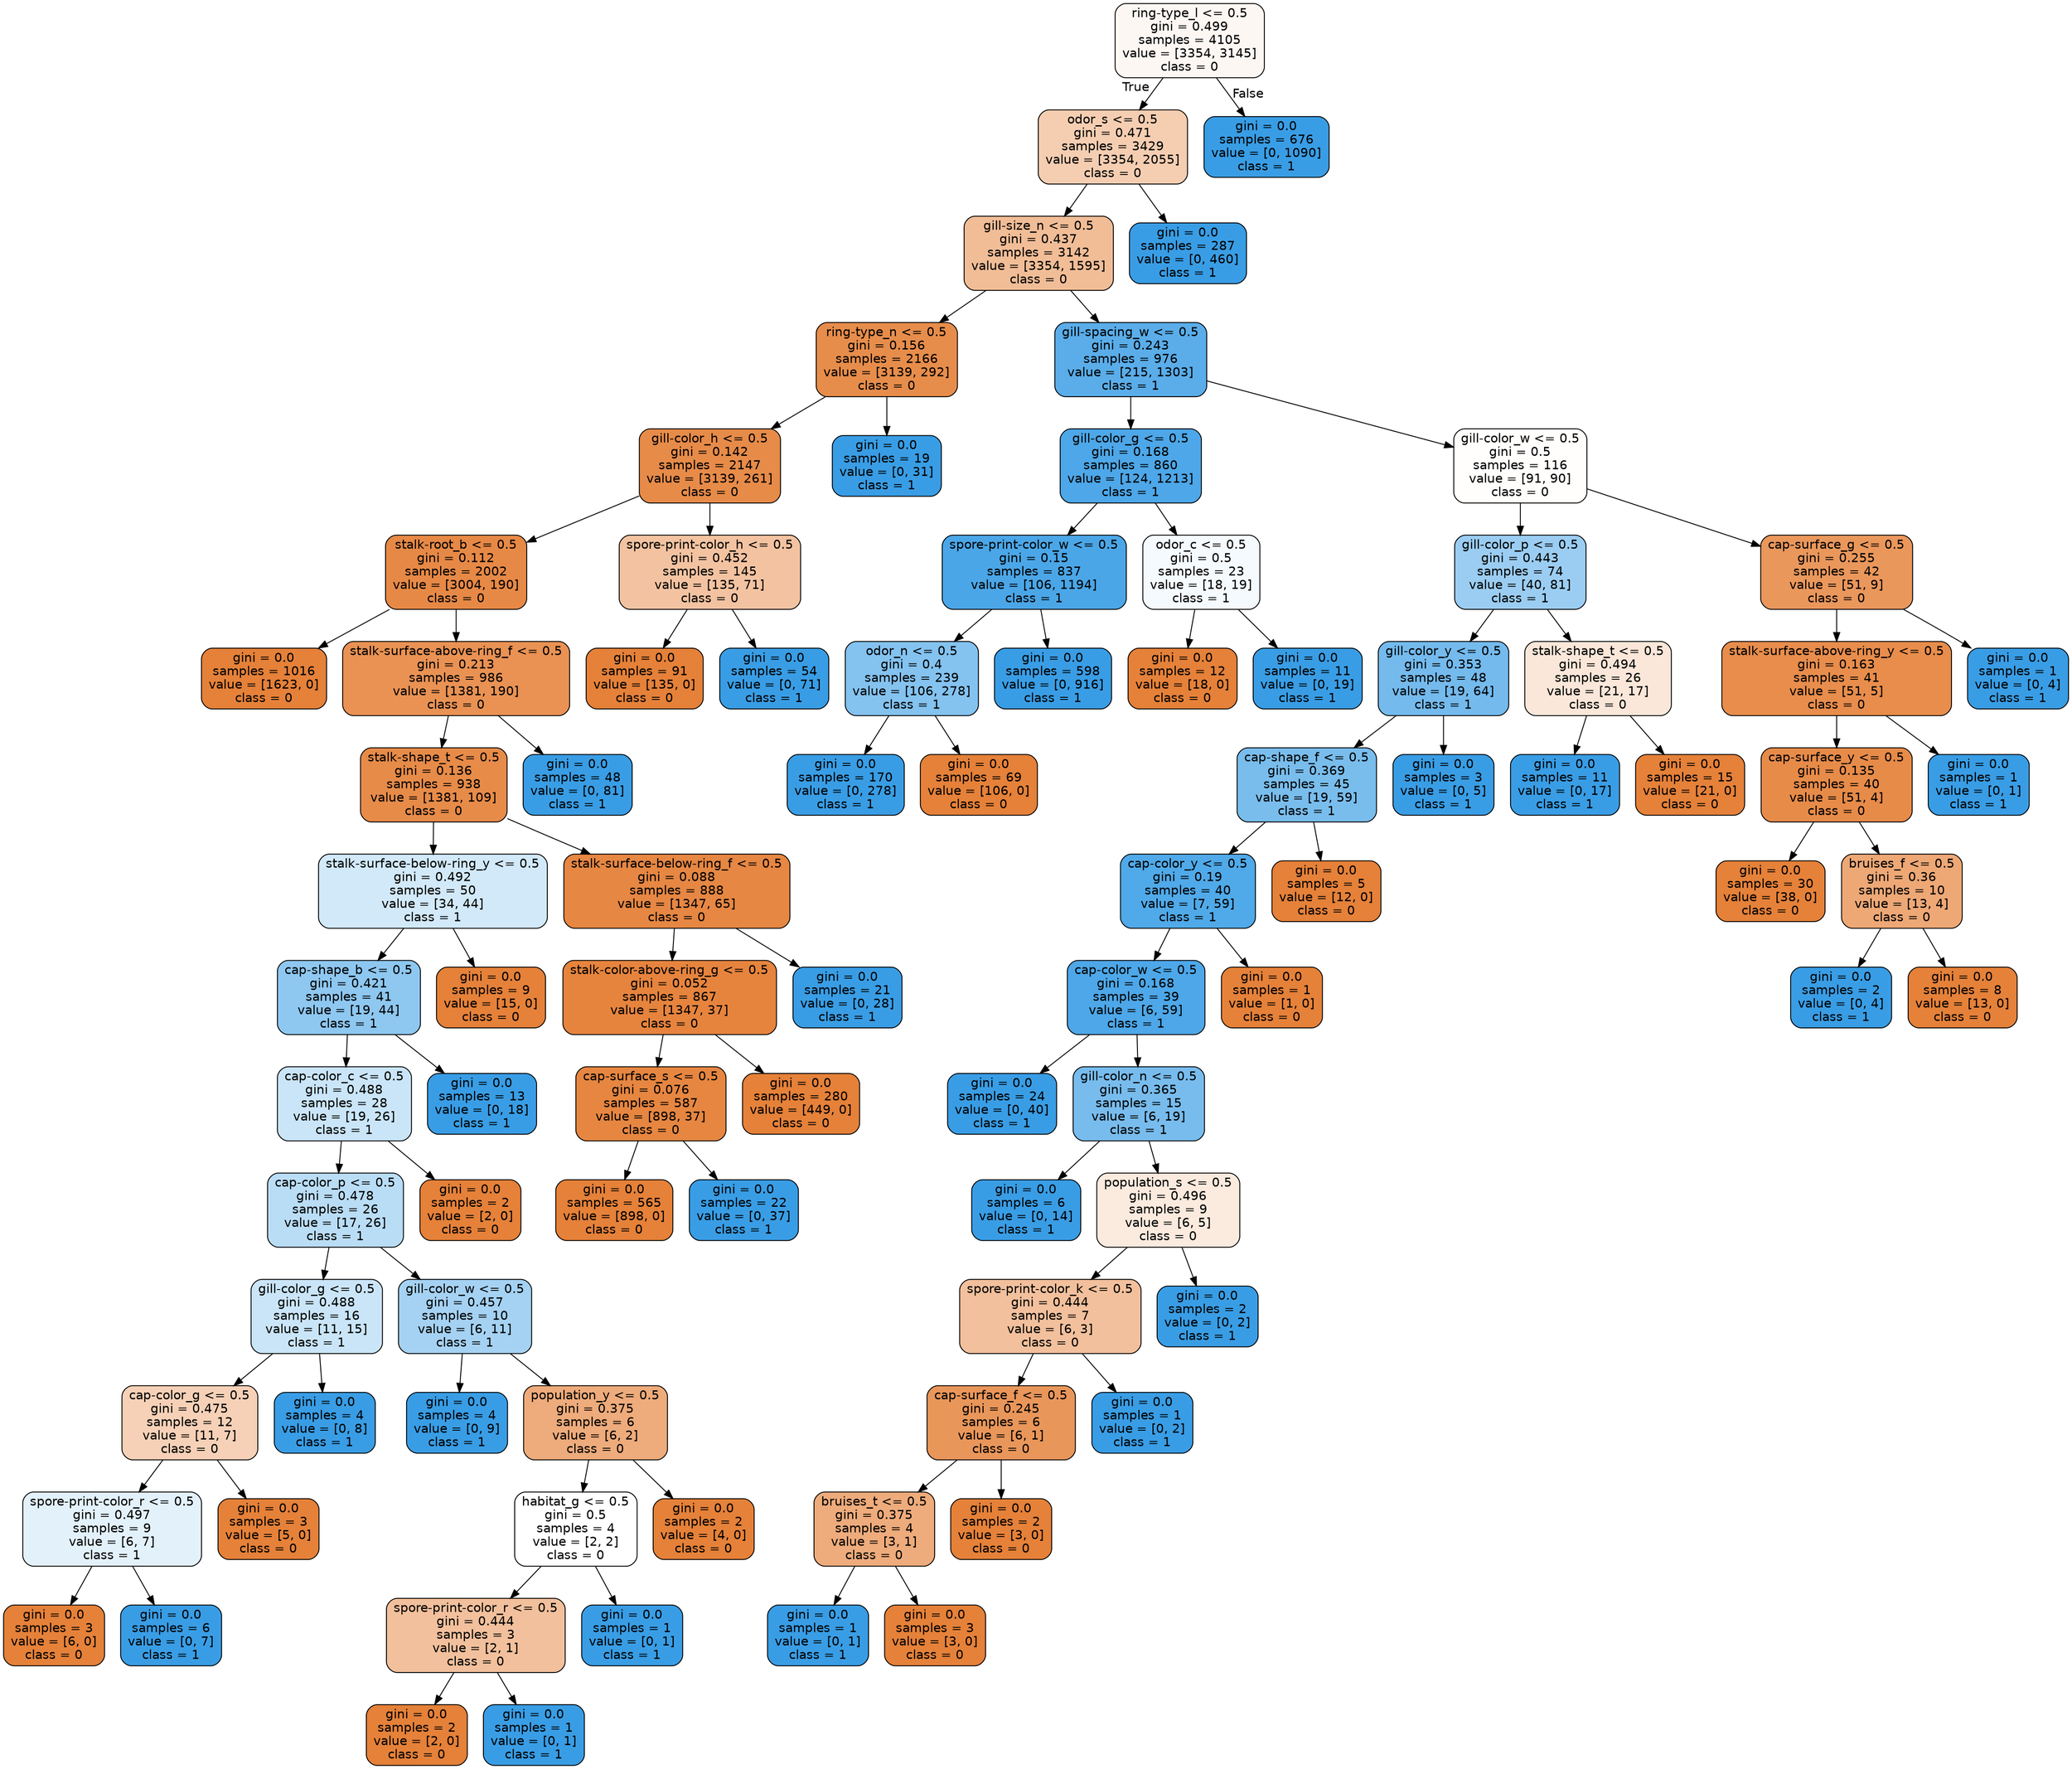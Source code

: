 digraph Tree {
node [shape=box, style="filled, rounded", color="black", fontname="helvetica"] ;
edge [fontname="helvetica"] ;
0 [label="ring-type_l <= 0.5\ngini = 0.499\nsamples = 4105\nvalue = [3354, 3145]\nclass = 0", fillcolor="#fdf7f3"] ;
1 [label="odor_s <= 0.5\ngini = 0.471\nsamples = 3429\nvalue = [3354, 2055]\nclass = 0", fillcolor="#f5ceb2"] ;
0 -> 1 [labeldistance=2.5, labelangle=45, headlabel="True"] ;
2 [label="gill-size_n <= 0.5\ngini = 0.437\nsamples = 3142\nvalue = [3354, 1595]\nclass = 0", fillcolor="#f1bd97"] ;
1 -> 2 ;
3 [label="ring-type_n <= 0.5\ngini = 0.156\nsamples = 2166\nvalue = [3139, 292]\nclass = 0", fillcolor="#e78d4b"] ;
2 -> 3 ;
4 [label="gill-color_h <= 0.5\ngini = 0.142\nsamples = 2147\nvalue = [3139, 261]\nclass = 0", fillcolor="#e78b49"] ;
3 -> 4 ;
5 [label="stalk-root_b <= 0.5\ngini = 0.112\nsamples = 2002\nvalue = [3004, 190]\nclass = 0", fillcolor="#e78946"] ;
4 -> 5 ;
6 [label="gini = 0.0\nsamples = 1016\nvalue = [1623, 0]\nclass = 0", fillcolor="#e58139"] ;
5 -> 6 ;
7 [label="stalk-surface-above-ring_f <= 0.5\ngini = 0.213\nsamples = 986\nvalue = [1381, 190]\nclass = 0", fillcolor="#e99254"] ;
5 -> 7 ;
8 [label="stalk-shape_t <= 0.5\ngini = 0.136\nsamples = 938\nvalue = [1381, 109]\nclass = 0", fillcolor="#e78b49"] ;
7 -> 8 ;
9 [label="stalk-surface-below-ring_y <= 0.5\ngini = 0.492\nsamples = 50\nvalue = [34, 44]\nclass = 1", fillcolor="#d2e9f9"] ;
8 -> 9 ;
10 [label="cap-shape_b <= 0.5\ngini = 0.421\nsamples = 41\nvalue = [19, 44]\nclass = 1", fillcolor="#8ec7f0"] ;
9 -> 10 ;
11 [label="cap-color_c <= 0.5\ngini = 0.488\nsamples = 28\nvalue = [19, 26]\nclass = 1", fillcolor="#cae5f8"] ;
10 -> 11 ;
12 [label="cap-color_p <= 0.5\ngini = 0.478\nsamples = 26\nvalue = [17, 26]\nclass = 1", fillcolor="#baddf6"] ;
11 -> 12 ;
13 [label="gill-color_g <= 0.5\ngini = 0.488\nsamples = 16\nvalue = [11, 15]\nclass = 1", fillcolor="#cae5f8"] ;
12 -> 13 ;
14 [label="cap-color_g <= 0.5\ngini = 0.475\nsamples = 12\nvalue = [11, 7]\nclass = 0", fillcolor="#f6d1b7"] ;
13 -> 14 ;
15 [label="spore-print-color_r <= 0.5\ngini = 0.497\nsamples = 9\nvalue = [6, 7]\nclass = 1", fillcolor="#e3f1fb"] ;
14 -> 15 ;
16 [label="gini = 0.0\nsamples = 3\nvalue = [6, 0]\nclass = 0", fillcolor="#e58139"] ;
15 -> 16 ;
17 [label="gini = 0.0\nsamples = 6\nvalue = [0, 7]\nclass = 1", fillcolor="#399de5"] ;
15 -> 17 ;
18 [label="gini = 0.0\nsamples = 3\nvalue = [5, 0]\nclass = 0", fillcolor="#e58139"] ;
14 -> 18 ;
19 [label="gini = 0.0\nsamples = 4\nvalue = [0, 8]\nclass = 1", fillcolor="#399de5"] ;
13 -> 19 ;
20 [label="gill-color_w <= 0.5\ngini = 0.457\nsamples = 10\nvalue = [6, 11]\nclass = 1", fillcolor="#a5d2f3"] ;
12 -> 20 ;
21 [label="gini = 0.0\nsamples = 4\nvalue = [0, 9]\nclass = 1", fillcolor="#399de5"] ;
20 -> 21 ;
22 [label="population_y <= 0.5\ngini = 0.375\nsamples = 6\nvalue = [6, 2]\nclass = 0", fillcolor="#eeab7b"] ;
20 -> 22 ;
23 [label="habitat_g <= 0.5\ngini = 0.5\nsamples = 4\nvalue = [2, 2]\nclass = 0", fillcolor="#ffffff"] ;
22 -> 23 ;
24 [label="spore-print-color_r <= 0.5\ngini = 0.444\nsamples = 3\nvalue = [2, 1]\nclass = 0", fillcolor="#f2c09c"] ;
23 -> 24 ;
25 [label="gini = 0.0\nsamples = 2\nvalue = [2, 0]\nclass = 0", fillcolor="#e58139"] ;
24 -> 25 ;
26 [label="gini = 0.0\nsamples = 1\nvalue = [0, 1]\nclass = 1", fillcolor="#399de5"] ;
24 -> 26 ;
27 [label="gini = 0.0\nsamples = 1\nvalue = [0, 1]\nclass = 1", fillcolor="#399de5"] ;
23 -> 27 ;
28 [label="gini = 0.0\nsamples = 2\nvalue = [4, 0]\nclass = 0", fillcolor="#e58139"] ;
22 -> 28 ;
29 [label="gini = 0.0\nsamples = 2\nvalue = [2, 0]\nclass = 0", fillcolor="#e58139"] ;
11 -> 29 ;
30 [label="gini = 0.0\nsamples = 13\nvalue = [0, 18]\nclass = 1", fillcolor="#399de5"] ;
10 -> 30 ;
31 [label="gini = 0.0\nsamples = 9\nvalue = [15, 0]\nclass = 0", fillcolor="#e58139"] ;
9 -> 31 ;
32 [label="stalk-surface-below-ring_f <= 0.5\ngini = 0.088\nsamples = 888\nvalue = [1347, 65]\nclass = 0", fillcolor="#e68743"] ;
8 -> 32 ;
33 [label="stalk-color-above-ring_g <= 0.5\ngini = 0.052\nsamples = 867\nvalue = [1347, 37]\nclass = 0", fillcolor="#e6843e"] ;
32 -> 33 ;
34 [label="cap-surface_s <= 0.5\ngini = 0.076\nsamples = 587\nvalue = [898, 37]\nclass = 0", fillcolor="#e68641"] ;
33 -> 34 ;
35 [label="gini = 0.0\nsamples = 565\nvalue = [898, 0]\nclass = 0", fillcolor="#e58139"] ;
34 -> 35 ;
36 [label="gini = 0.0\nsamples = 22\nvalue = [0, 37]\nclass = 1", fillcolor="#399de5"] ;
34 -> 36 ;
37 [label="gini = 0.0\nsamples = 280\nvalue = [449, 0]\nclass = 0", fillcolor="#e58139"] ;
33 -> 37 ;
38 [label="gini = 0.0\nsamples = 21\nvalue = [0, 28]\nclass = 1", fillcolor="#399de5"] ;
32 -> 38 ;
39 [label="gini = 0.0\nsamples = 48\nvalue = [0, 81]\nclass = 1", fillcolor="#399de5"] ;
7 -> 39 ;
40 [label="spore-print-color_h <= 0.5\ngini = 0.452\nsamples = 145\nvalue = [135, 71]\nclass = 0", fillcolor="#f3c3a1"] ;
4 -> 40 ;
41 [label="gini = 0.0\nsamples = 91\nvalue = [135, 0]\nclass = 0", fillcolor="#e58139"] ;
40 -> 41 ;
42 [label="gini = 0.0\nsamples = 54\nvalue = [0, 71]\nclass = 1", fillcolor="#399de5"] ;
40 -> 42 ;
43 [label="gini = 0.0\nsamples = 19\nvalue = [0, 31]\nclass = 1", fillcolor="#399de5"] ;
3 -> 43 ;
44 [label="gill-spacing_w <= 0.5\ngini = 0.243\nsamples = 976\nvalue = [215, 1303]\nclass = 1", fillcolor="#5aade9"] ;
2 -> 44 ;
45 [label="gill-color_g <= 0.5\ngini = 0.168\nsamples = 860\nvalue = [124, 1213]\nclass = 1", fillcolor="#4da7e8"] ;
44 -> 45 ;
46 [label="spore-print-color_w <= 0.5\ngini = 0.15\nsamples = 837\nvalue = [106, 1194]\nclass = 1", fillcolor="#4ba6e7"] ;
45 -> 46 ;
47 [label="odor_n <= 0.5\ngini = 0.4\nsamples = 239\nvalue = [106, 278]\nclass = 1", fillcolor="#84c2ef"] ;
46 -> 47 ;
48 [label="gini = 0.0\nsamples = 170\nvalue = [0, 278]\nclass = 1", fillcolor="#399de5"] ;
47 -> 48 ;
49 [label="gini = 0.0\nsamples = 69\nvalue = [106, 0]\nclass = 0", fillcolor="#e58139"] ;
47 -> 49 ;
50 [label="gini = 0.0\nsamples = 598\nvalue = [0, 916]\nclass = 1", fillcolor="#399de5"] ;
46 -> 50 ;
51 [label="odor_c <= 0.5\ngini = 0.5\nsamples = 23\nvalue = [18, 19]\nclass = 1", fillcolor="#f5fafe"] ;
45 -> 51 ;
52 [label="gini = 0.0\nsamples = 12\nvalue = [18, 0]\nclass = 0", fillcolor="#e58139"] ;
51 -> 52 ;
53 [label="gini = 0.0\nsamples = 11\nvalue = [0, 19]\nclass = 1", fillcolor="#399de5"] ;
51 -> 53 ;
54 [label="gill-color_w <= 0.5\ngini = 0.5\nsamples = 116\nvalue = [91, 90]\nclass = 0", fillcolor="#fffefd"] ;
44 -> 54 ;
55 [label="gill-color_p <= 0.5\ngini = 0.443\nsamples = 74\nvalue = [40, 81]\nclass = 1", fillcolor="#9bcdf2"] ;
54 -> 55 ;
56 [label="gill-color_y <= 0.5\ngini = 0.353\nsamples = 48\nvalue = [19, 64]\nclass = 1", fillcolor="#74baed"] ;
55 -> 56 ;
57 [label="cap-shape_f <= 0.5\ngini = 0.369\nsamples = 45\nvalue = [19, 59]\nclass = 1", fillcolor="#79bded"] ;
56 -> 57 ;
58 [label="cap-color_y <= 0.5\ngini = 0.19\nsamples = 40\nvalue = [7, 59]\nclass = 1", fillcolor="#50a9e8"] ;
57 -> 58 ;
59 [label="cap-color_w <= 0.5\ngini = 0.168\nsamples = 39\nvalue = [6, 59]\nclass = 1", fillcolor="#4da7e8"] ;
58 -> 59 ;
60 [label="gini = 0.0\nsamples = 24\nvalue = [0, 40]\nclass = 1", fillcolor="#399de5"] ;
59 -> 60 ;
61 [label="gill-color_n <= 0.5\ngini = 0.365\nsamples = 15\nvalue = [6, 19]\nclass = 1", fillcolor="#78bced"] ;
59 -> 61 ;
62 [label="gini = 0.0\nsamples = 6\nvalue = [0, 14]\nclass = 1", fillcolor="#399de5"] ;
61 -> 62 ;
63 [label="population_s <= 0.5\ngini = 0.496\nsamples = 9\nvalue = [6, 5]\nclass = 0", fillcolor="#fbeade"] ;
61 -> 63 ;
64 [label="spore-print-color_k <= 0.5\ngini = 0.444\nsamples = 7\nvalue = [6, 3]\nclass = 0", fillcolor="#f2c09c"] ;
63 -> 64 ;
65 [label="cap-surface_f <= 0.5\ngini = 0.245\nsamples = 6\nvalue = [6, 1]\nclass = 0", fillcolor="#e9965a"] ;
64 -> 65 ;
66 [label="bruises_t <= 0.5\ngini = 0.375\nsamples = 4\nvalue = [3, 1]\nclass = 0", fillcolor="#eeab7b"] ;
65 -> 66 ;
67 [label="gini = 0.0\nsamples = 1\nvalue = [0, 1]\nclass = 1", fillcolor="#399de5"] ;
66 -> 67 ;
68 [label="gini = 0.0\nsamples = 3\nvalue = [3, 0]\nclass = 0", fillcolor="#e58139"] ;
66 -> 68 ;
69 [label="gini = 0.0\nsamples = 2\nvalue = [3, 0]\nclass = 0", fillcolor="#e58139"] ;
65 -> 69 ;
70 [label="gini = 0.0\nsamples = 1\nvalue = [0, 2]\nclass = 1", fillcolor="#399de5"] ;
64 -> 70 ;
71 [label="gini = 0.0\nsamples = 2\nvalue = [0, 2]\nclass = 1", fillcolor="#399de5"] ;
63 -> 71 ;
72 [label="gini = 0.0\nsamples = 1\nvalue = [1, 0]\nclass = 0", fillcolor="#e58139"] ;
58 -> 72 ;
73 [label="gini = 0.0\nsamples = 5\nvalue = [12, 0]\nclass = 0", fillcolor="#e58139"] ;
57 -> 73 ;
74 [label="gini = 0.0\nsamples = 3\nvalue = [0, 5]\nclass = 1", fillcolor="#399de5"] ;
56 -> 74 ;
75 [label="stalk-shape_t <= 0.5\ngini = 0.494\nsamples = 26\nvalue = [21, 17]\nclass = 0", fillcolor="#fae7d9"] ;
55 -> 75 ;
76 [label="gini = 0.0\nsamples = 11\nvalue = [0, 17]\nclass = 1", fillcolor="#399de5"] ;
75 -> 76 ;
77 [label="gini = 0.0\nsamples = 15\nvalue = [21, 0]\nclass = 0", fillcolor="#e58139"] ;
75 -> 77 ;
78 [label="cap-surface_g <= 0.5\ngini = 0.255\nsamples = 42\nvalue = [51, 9]\nclass = 0", fillcolor="#ea975c"] ;
54 -> 78 ;
79 [label="stalk-surface-above-ring_y <= 0.5\ngini = 0.163\nsamples = 41\nvalue = [51, 5]\nclass = 0", fillcolor="#e88d4c"] ;
78 -> 79 ;
80 [label="cap-surface_y <= 0.5\ngini = 0.135\nsamples = 40\nvalue = [51, 4]\nclass = 0", fillcolor="#e78b49"] ;
79 -> 80 ;
81 [label="gini = 0.0\nsamples = 30\nvalue = [38, 0]\nclass = 0", fillcolor="#e58139"] ;
80 -> 81 ;
82 [label="bruises_f <= 0.5\ngini = 0.36\nsamples = 10\nvalue = [13, 4]\nclass = 0", fillcolor="#eda876"] ;
80 -> 82 ;
83 [label="gini = 0.0\nsamples = 2\nvalue = [0, 4]\nclass = 1", fillcolor="#399de5"] ;
82 -> 83 ;
84 [label="gini = 0.0\nsamples = 8\nvalue = [13, 0]\nclass = 0", fillcolor="#e58139"] ;
82 -> 84 ;
85 [label="gini = 0.0\nsamples = 1\nvalue = [0, 1]\nclass = 1", fillcolor="#399de5"] ;
79 -> 85 ;
86 [label="gini = 0.0\nsamples = 1\nvalue = [0, 4]\nclass = 1", fillcolor="#399de5"] ;
78 -> 86 ;
87 [label="gini = 0.0\nsamples = 287\nvalue = [0, 460]\nclass = 1", fillcolor="#399de5"] ;
1 -> 87 ;
88 [label="gini = 0.0\nsamples = 676\nvalue = [0, 1090]\nclass = 1", fillcolor="#399de5"] ;
0 -> 88 [labeldistance=2.5, labelangle=-45, headlabel="False"] ;
}